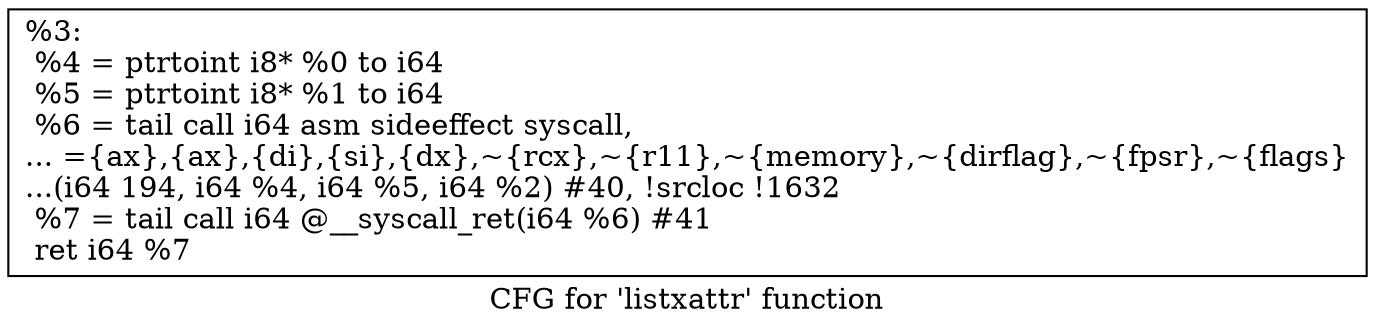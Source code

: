 digraph "CFG for 'listxattr' function" {
	label="CFG for 'listxattr' function";

	Node0x1e9ee30 [shape=record,label="{%3:\l  %4 = ptrtoint i8* %0 to i64\l  %5 = ptrtoint i8* %1 to i64\l  %6 = tail call i64 asm sideeffect syscall,\l... =\{ax\},\{ax\},\{di\},\{si\},\{dx\},~\{rcx\},~\{r11\},~\{memory\},~\{dirflag\},~\{fpsr\},~\{flags\}\l...(i64 194, i64 %4, i64 %5, i64 %2) #40, !srcloc !1632\l  %7 = tail call i64 @__syscall_ret(i64 %6) #41\l  ret i64 %7\l}"];
}
